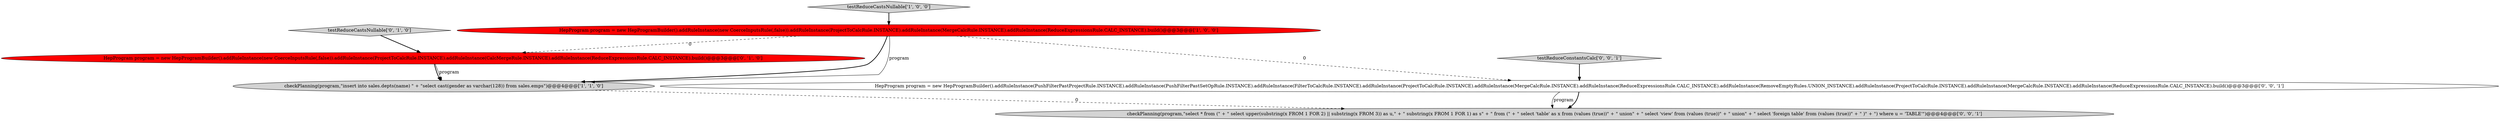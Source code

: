 digraph {
6 [style = filled, label = "HepProgram program = new HepProgramBuilder().addRuleInstance(PushFilterPastProjectRule.INSTANCE).addRuleInstance(PushFilterPastSetOpRule.INSTANCE).addRuleInstance(FilterToCalcRule.INSTANCE).addRuleInstance(ProjectToCalcRule.INSTANCE).addRuleInstance(MergeCalcRule.INSTANCE).addRuleInstance(ReduceExpressionsRule.CALC_INSTANCE).addRuleInstance(RemoveEmptyRules.UNION_INSTANCE).addRuleInstance(ProjectToCalcRule.INSTANCE).addRuleInstance(MergeCalcRule.INSTANCE).addRuleInstance(ReduceExpressionsRule.CALC_INSTANCE).build()@@@3@@@['0', '0', '1']", fillcolor = white, shape = ellipse image = "AAA0AAABBB3BBB"];
7 [style = filled, label = "testReduceConstantsCalc['0', '0', '1']", fillcolor = lightgray, shape = diamond image = "AAA0AAABBB3BBB"];
2 [style = filled, label = "checkPlanning(program,\"insert into sales.depts(name) \" + \"select cast(gender as varchar(128)) from sales.emps\")@@@4@@@['1', '1', '0']", fillcolor = lightgray, shape = ellipse image = "AAA0AAABBB1BBB"];
3 [style = filled, label = "testReduceCastsNullable['0', '1', '0']", fillcolor = lightgray, shape = diamond image = "AAA0AAABBB2BBB"];
1 [style = filled, label = "testReduceCastsNullable['1', '0', '0']", fillcolor = lightgray, shape = diamond image = "AAA0AAABBB1BBB"];
5 [style = filled, label = "checkPlanning(program,\"select * from (\" + \" select upper(substring(x FROM 1 FOR 2) || substring(x FROM 3)) as u,\" + \" substring(x FROM 1 FOR 1) as s\" + \" from (\" + \" select 'table' as x from (values (true))\" + \" union\" + \" select 'view' from (values (true))\" + \" union\" + \" select 'foreign table' from (values (true))\" + \" )\" + \") where u = 'TABLE'\")@@@4@@@['0', '0', '1']", fillcolor = lightgray, shape = ellipse image = "AAA0AAABBB3BBB"];
0 [style = filled, label = "HepProgram program = new HepProgramBuilder().addRuleInstance(new CoerceInputsRule(,false)).addRuleInstance(ProjectToCalcRule.INSTANCE).addRuleInstance(MergeCalcRule.INSTANCE).addRuleInstance(ReduceExpressionsRule.CALC_INSTANCE).build()@@@3@@@['1', '0', '0']", fillcolor = red, shape = ellipse image = "AAA1AAABBB1BBB"];
4 [style = filled, label = "HepProgram program = new HepProgramBuilder().addRuleInstance(new CoerceInputsRule(,false)).addRuleInstance(ProjectToCalcRule.INSTANCE).addRuleInstance(CalcMergeRule.INSTANCE).addRuleInstance(ReduceExpressionsRule.CALC_INSTANCE).build()@@@3@@@['0', '1', '0']", fillcolor = red, shape = ellipse image = "AAA1AAABBB2BBB"];
6->5 [style = bold, label=""];
2->5 [style = dashed, label="0"];
0->4 [style = dashed, label="0"];
0->6 [style = dashed, label="0"];
1->0 [style = bold, label=""];
4->2 [style = bold, label=""];
4->2 [style = solid, label="program"];
6->5 [style = solid, label="program"];
3->4 [style = bold, label=""];
0->2 [style = solid, label="program"];
7->6 [style = bold, label=""];
0->2 [style = bold, label=""];
}
